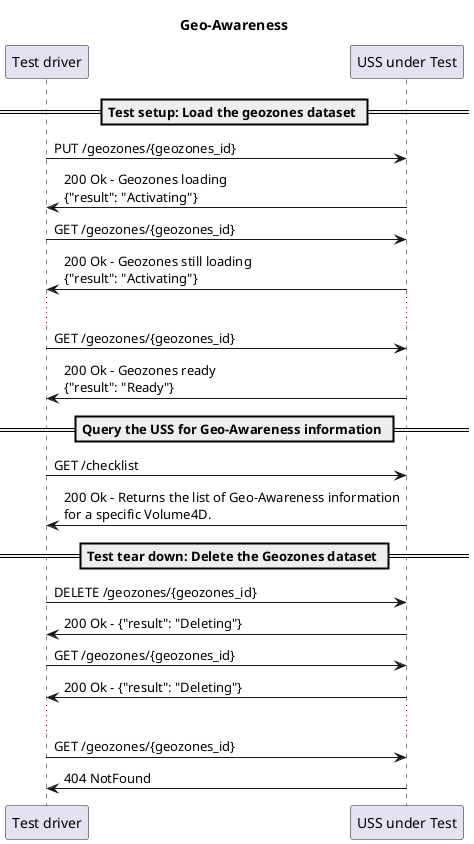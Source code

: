 @startuml
title Geo-Awareness

participant TD as "Test driver"
participant U as "USS under Test"

== Test setup: Load the geozones dataset ==
TD -> U: PUT /geozones/{geozones_id}
TD <- U: 200 Ok - Geozones loading\n{"result": "Activating"}

TD -> U: GET /geozones/{geozones_id}
TD <- U: 200 Ok - Geozones still loading\n{"result": "Activating"}

...

TD -> U: GET /geozones/{geozones_id}
TD <- U: 200 Ok - Geozones ready\n{"result": "Ready"}

== Query the USS for Geo-Awareness information ==

TD -> U: GET /checklist
TD <- U: 200 Ok - Returns the list of Geo-Awareness information\nfor a specific Volume4D.

== Test tear down: Delete the Geozones dataset ==

TD -> U: DELETE /geozones/{geozones_id}
TD <- U: 200 Ok - {"result": "Deleting"}

TD -> U: GET /geozones/{geozones_id}
TD <- U: 200 Ok - {"result": "Deleting"}

...

TD -> U: GET /geozones/{geozones_id}
TD <- U: 404 NotFound

@enduml